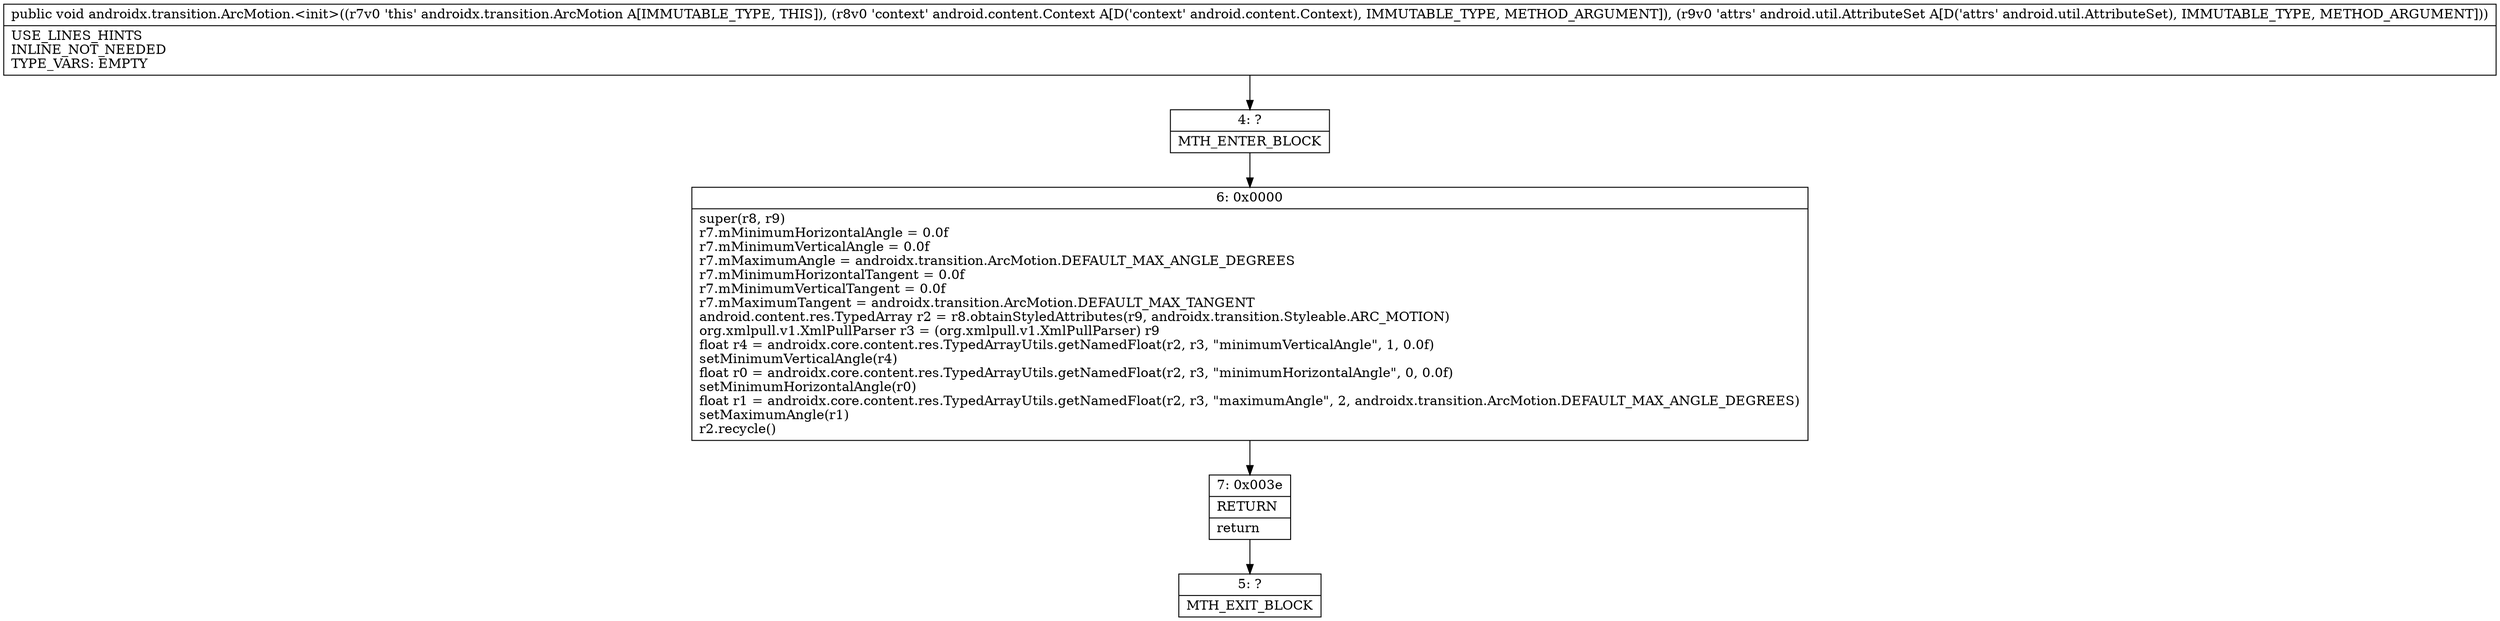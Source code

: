 digraph "CFG forandroidx.transition.ArcMotion.\<init\>(Landroid\/content\/Context;Landroid\/util\/AttributeSet;)V" {
Node_4 [shape=record,label="{4\:\ ?|MTH_ENTER_BLOCK\l}"];
Node_6 [shape=record,label="{6\:\ 0x0000|super(r8, r9)\lr7.mMinimumHorizontalAngle = 0.0f\lr7.mMinimumVerticalAngle = 0.0f\lr7.mMaximumAngle = androidx.transition.ArcMotion.DEFAULT_MAX_ANGLE_DEGREES\lr7.mMinimumHorizontalTangent = 0.0f\lr7.mMinimumVerticalTangent = 0.0f\lr7.mMaximumTangent = androidx.transition.ArcMotion.DEFAULT_MAX_TANGENT\landroid.content.res.TypedArray r2 = r8.obtainStyledAttributes(r9, androidx.transition.Styleable.ARC_MOTION)\lorg.xmlpull.v1.XmlPullParser r3 = (org.xmlpull.v1.XmlPullParser) r9\lfloat r4 = androidx.core.content.res.TypedArrayUtils.getNamedFloat(r2, r3, \"minimumVerticalAngle\", 1, 0.0f)\lsetMinimumVerticalAngle(r4)\lfloat r0 = androidx.core.content.res.TypedArrayUtils.getNamedFloat(r2, r3, \"minimumHorizontalAngle\", 0, 0.0f)\lsetMinimumHorizontalAngle(r0)\lfloat r1 = androidx.core.content.res.TypedArrayUtils.getNamedFloat(r2, r3, \"maximumAngle\", 2, androidx.transition.ArcMotion.DEFAULT_MAX_ANGLE_DEGREES)\lsetMaximumAngle(r1)\lr2.recycle()\l}"];
Node_7 [shape=record,label="{7\:\ 0x003e|RETURN\l|return\l}"];
Node_5 [shape=record,label="{5\:\ ?|MTH_EXIT_BLOCK\l}"];
MethodNode[shape=record,label="{public void androidx.transition.ArcMotion.\<init\>((r7v0 'this' androidx.transition.ArcMotion A[IMMUTABLE_TYPE, THIS]), (r8v0 'context' android.content.Context A[D('context' android.content.Context), IMMUTABLE_TYPE, METHOD_ARGUMENT]), (r9v0 'attrs' android.util.AttributeSet A[D('attrs' android.util.AttributeSet), IMMUTABLE_TYPE, METHOD_ARGUMENT]))  | USE_LINES_HINTS\lINLINE_NOT_NEEDED\lTYPE_VARS: EMPTY\l}"];
MethodNode -> Node_4;Node_4 -> Node_6;
Node_6 -> Node_7;
Node_7 -> Node_5;
}


